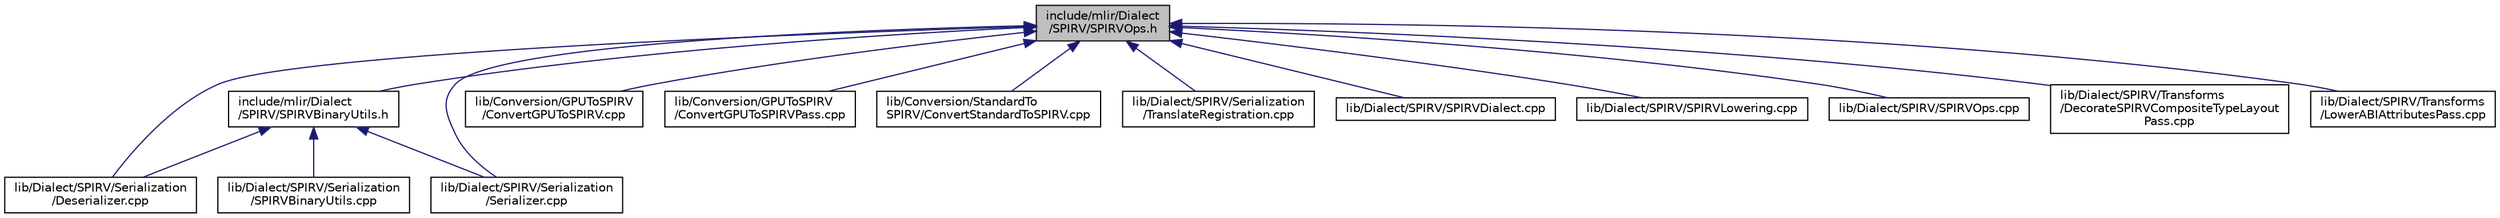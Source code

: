 digraph "include/mlir/Dialect/SPIRV/SPIRVOps.h"
{
  bgcolor="transparent";
  edge [fontname="Helvetica",fontsize="10",labelfontname="Helvetica",labelfontsize="10"];
  node [fontname="Helvetica",fontsize="10",shape=record];
  Node61 [label="include/mlir/Dialect\l/SPIRV/SPIRVOps.h",height=0.2,width=0.4,color="black", fillcolor="grey75", style="filled", fontcolor="black"];
  Node61 -> Node62 [dir="back",color="midnightblue",fontsize="10",style="solid",fontname="Helvetica"];
  Node62 [label="include/mlir/Dialect\l/SPIRV/SPIRVBinaryUtils.h",height=0.2,width=0.4,color="black",URL="$SPIRVBinaryUtils_8h.html"];
  Node62 -> Node63 [dir="back",color="midnightblue",fontsize="10",style="solid",fontname="Helvetica"];
  Node63 [label="lib/Dialect/SPIRV/Serialization\l/Deserializer.cpp",height=0.2,width=0.4,color="black",URL="$Deserializer_8cpp.html"];
  Node62 -> Node64 [dir="back",color="midnightblue",fontsize="10",style="solid",fontname="Helvetica"];
  Node64 [label="lib/Dialect/SPIRV/Serialization\l/Serializer.cpp",height=0.2,width=0.4,color="black",URL="$Serializer_8cpp.html"];
  Node62 -> Node65 [dir="back",color="midnightblue",fontsize="10",style="solid",fontname="Helvetica"];
  Node65 [label="lib/Dialect/SPIRV/Serialization\l/SPIRVBinaryUtils.cpp",height=0.2,width=0.4,color="black",URL="$SPIRVBinaryUtils_8cpp.html"];
  Node61 -> Node66 [dir="back",color="midnightblue",fontsize="10",style="solid",fontname="Helvetica"];
  Node66 [label="lib/Conversion/GPUToSPIRV\l/ConvertGPUToSPIRV.cpp",height=0.2,width=0.4,color="black",URL="$ConvertGPUToSPIRV_8cpp.html"];
  Node61 -> Node67 [dir="back",color="midnightblue",fontsize="10",style="solid",fontname="Helvetica"];
  Node67 [label="lib/Conversion/GPUToSPIRV\l/ConvertGPUToSPIRVPass.cpp",height=0.2,width=0.4,color="black",URL="$ConvertGPUToSPIRVPass_8cpp.html"];
  Node61 -> Node68 [dir="back",color="midnightblue",fontsize="10",style="solid",fontname="Helvetica"];
  Node68 [label="lib/Conversion/StandardTo\lSPIRV/ConvertStandardToSPIRV.cpp",height=0.2,width=0.4,color="black",URL="$ConvertStandardToSPIRV_8cpp.html"];
  Node61 -> Node63 [dir="back",color="midnightblue",fontsize="10",style="solid",fontname="Helvetica"];
  Node61 -> Node64 [dir="back",color="midnightblue",fontsize="10",style="solid",fontname="Helvetica"];
  Node61 -> Node69 [dir="back",color="midnightblue",fontsize="10",style="solid",fontname="Helvetica"];
  Node69 [label="lib/Dialect/SPIRV/Serialization\l/TranslateRegistration.cpp",height=0.2,width=0.4,color="black",URL="$TranslateRegistration_8cpp.html"];
  Node61 -> Node70 [dir="back",color="midnightblue",fontsize="10",style="solid",fontname="Helvetica"];
  Node70 [label="lib/Dialect/SPIRV/SPIRVDialect.cpp",height=0.2,width=0.4,color="black",URL="$SPIRVDialect_8cpp.html"];
  Node61 -> Node71 [dir="back",color="midnightblue",fontsize="10",style="solid",fontname="Helvetica"];
  Node71 [label="lib/Dialect/SPIRV/SPIRVLowering.cpp",height=0.2,width=0.4,color="black",URL="$SPIRVLowering_8cpp.html"];
  Node61 -> Node72 [dir="back",color="midnightblue",fontsize="10",style="solid",fontname="Helvetica"];
  Node72 [label="lib/Dialect/SPIRV/SPIRVOps.cpp",height=0.2,width=0.4,color="black",URL="$SPIRVOps_8cpp.html"];
  Node61 -> Node73 [dir="back",color="midnightblue",fontsize="10",style="solid",fontname="Helvetica"];
  Node73 [label="lib/Dialect/SPIRV/Transforms\l/DecorateSPIRVCompositeTypeLayout\lPass.cpp",height=0.2,width=0.4,color="black",URL="$DecorateSPIRVCompositeTypeLayoutPass_8cpp.html"];
  Node61 -> Node74 [dir="back",color="midnightblue",fontsize="10",style="solid",fontname="Helvetica"];
  Node74 [label="lib/Dialect/SPIRV/Transforms\l/LowerABIAttributesPass.cpp",height=0.2,width=0.4,color="black",URL="$LowerABIAttributesPass_8cpp.html"];
}
